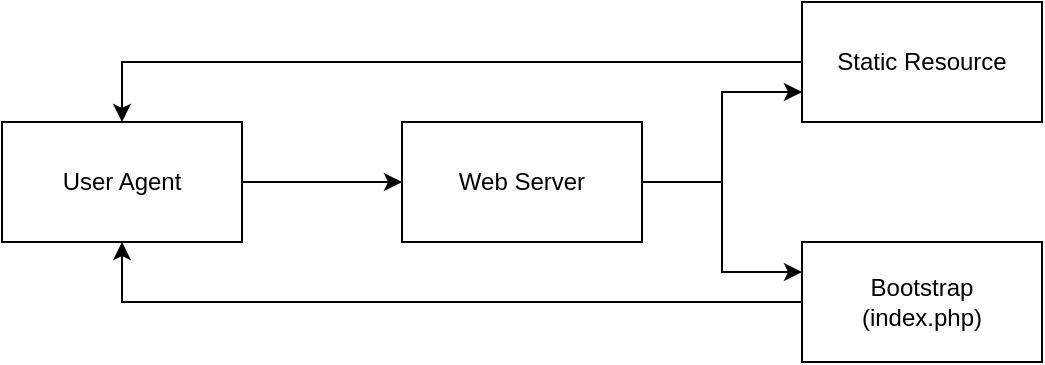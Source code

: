 <mxfile version="14.9.7" type="github">
  <diagram id="k8V1FHeuYOahhnjM_gpQ" name="Page-1">
    <mxGraphModel dx="1350" dy="806" grid="1" gridSize="10" guides="1" tooltips="1" connect="1" arrows="1" fold="1" page="1" pageScale="1" pageWidth="850" pageHeight="1100" math="0" shadow="0">
      <root>
        <mxCell id="0" />
        <mxCell id="1" parent="0" />
        <mxCell id="eG65t0117uK8j9WmcHrF-7" style="edgeStyle=orthogonalEdgeStyle;rounded=0;orthogonalLoop=1;jettySize=auto;html=1;exitX=1;exitY=0.5;exitDx=0;exitDy=0;entryX=0;entryY=0.5;entryDx=0;entryDy=0;" edge="1" parent="1" source="eG65t0117uK8j9WmcHrF-1" target="eG65t0117uK8j9WmcHrF-2">
          <mxGeometry relative="1" as="geometry" />
        </mxCell>
        <mxCell id="eG65t0117uK8j9WmcHrF-1" value="User Agent" style="rounded=0;whiteSpace=wrap;html=1;" vertex="1" parent="1">
          <mxGeometry x="40" y="310" width="120" height="60" as="geometry" />
        </mxCell>
        <mxCell id="eG65t0117uK8j9WmcHrF-8" style="edgeStyle=orthogonalEdgeStyle;rounded=0;orthogonalLoop=1;jettySize=auto;html=1;exitX=1;exitY=0.5;exitDx=0;exitDy=0;entryX=0;entryY=0.75;entryDx=0;entryDy=0;" edge="1" parent="1" source="eG65t0117uK8j9WmcHrF-2" target="eG65t0117uK8j9WmcHrF-5">
          <mxGeometry relative="1" as="geometry" />
        </mxCell>
        <mxCell id="eG65t0117uK8j9WmcHrF-11" style="edgeStyle=orthogonalEdgeStyle;rounded=0;orthogonalLoop=1;jettySize=auto;html=1;exitX=1;exitY=0.5;exitDx=0;exitDy=0;entryX=0;entryY=0.25;entryDx=0;entryDy=0;" edge="1" parent="1" source="eG65t0117uK8j9WmcHrF-2" target="eG65t0117uK8j9WmcHrF-4">
          <mxGeometry relative="1" as="geometry" />
        </mxCell>
        <mxCell id="eG65t0117uK8j9WmcHrF-2" value="Web Server" style="rounded=0;whiteSpace=wrap;html=1;" vertex="1" parent="1">
          <mxGeometry x="240" y="310" width="120" height="60" as="geometry" />
        </mxCell>
        <mxCell id="eG65t0117uK8j9WmcHrF-12" style="edgeStyle=orthogonalEdgeStyle;rounded=0;orthogonalLoop=1;jettySize=auto;html=1;exitX=0;exitY=0.5;exitDx=0;exitDy=0;entryX=0.5;entryY=1;entryDx=0;entryDy=0;" edge="1" parent="1" source="eG65t0117uK8j9WmcHrF-4" target="eG65t0117uK8j9WmcHrF-1">
          <mxGeometry relative="1" as="geometry" />
        </mxCell>
        <mxCell id="eG65t0117uK8j9WmcHrF-4" value="Bootstrap&lt;br&gt;(index.php)" style="rounded=0;whiteSpace=wrap;html=1;" vertex="1" parent="1">
          <mxGeometry x="440" y="370" width="120" height="60" as="geometry" />
        </mxCell>
        <mxCell id="eG65t0117uK8j9WmcHrF-6" style="edgeStyle=orthogonalEdgeStyle;rounded=0;orthogonalLoop=1;jettySize=auto;html=1;exitX=0;exitY=0.5;exitDx=0;exitDy=0;entryX=0.5;entryY=0;entryDx=0;entryDy=0;" edge="1" parent="1" source="eG65t0117uK8j9WmcHrF-5" target="eG65t0117uK8j9WmcHrF-1">
          <mxGeometry relative="1" as="geometry" />
        </mxCell>
        <mxCell id="eG65t0117uK8j9WmcHrF-5" value="Static Resource" style="rounded=0;whiteSpace=wrap;html=1;" vertex="1" parent="1">
          <mxGeometry x="440" y="250" width="120" height="60" as="geometry" />
        </mxCell>
      </root>
    </mxGraphModel>
  </diagram>
</mxfile>
